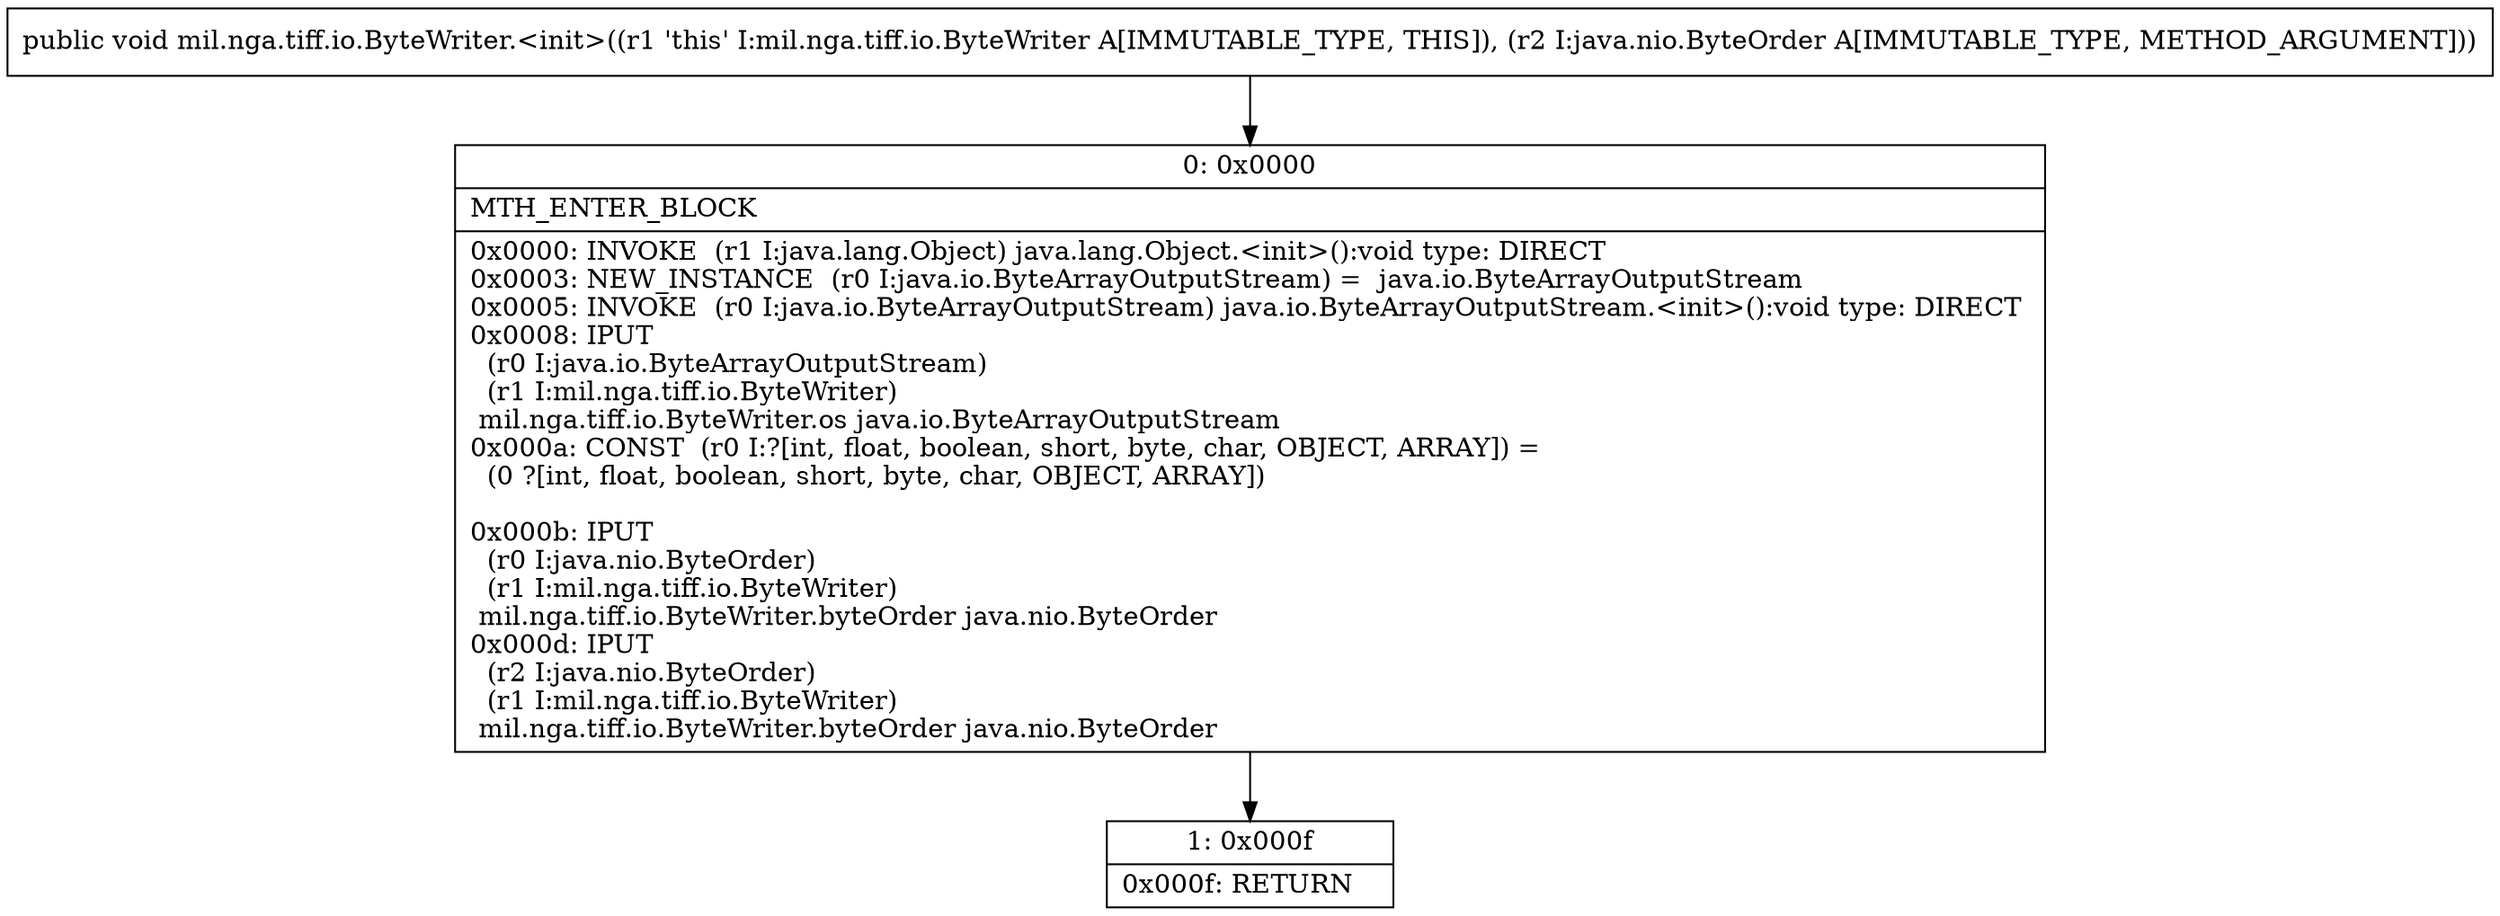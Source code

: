 digraph "CFG formil.nga.tiff.io.ByteWriter.\<init\>(Ljava\/nio\/ByteOrder;)V" {
Node_0 [shape=record,label="{0\:\ 0x0000|MTH_ENTER_BLOCK\l|0x0000: INVOKE  (r1 I:java.lang.Object) java.lang.Object.\<init\>():void type: DIRECT \l0x0003: NEW_INSTANCE  (r0 I:java.io.ByteArrayOutputStream) =  java.io.ByteArrayOutputStream \l0x0005: INVOKE  (r0 I:java.io.ByteArrayOutputStream) java.io.ByteArrayOutputStream.\<init\>():void type: DIRECT \l0x0008: IPUT  \l  (r0 I:java.io.ByteArrayOutputStream)\l  (r1 I:mil.nga.tiff.io.ByteWriter)\l mil.nga.tiff.io.ByteWriter.os java.io.ByteArrayOutputStream \l0x000a: CONST  (r0 I:?[int, float, boolean, short, byte, char, OBJECT, ARRAY]) = \l  (0 ?[int, float, boolean, short, byte, char, OBJECT, ARRAY])\l \l0x000b: IPUT  \l  (r0 I:java.nio.ByteOrder)\l  (r1 I:mil.nga.tiff.io.ByteWriter)\l mil.nga.tiff.io.ByteWriter.byteOrder java.nio.ByteOrder \l0x000d: IPUT  \l  (r2 I:java.nio.ByteOrder)\l  (r1 I:mil.nga.tiff.io.ByteWriter)\l mil.nga.tiff.io.ByteWriter.byteOrder java.nio.ByteOrder \l}"];
Node_1 [shape=record,label="{1\:\ 0x000f|0x000f: RETURN   \l}"];
MethodNode[shape=record,label="{public void mil.nga.tiff.io.ByteWriter.\<init\>((r1 'this' I:mil.nga.tiff.io.ByteWriter A[IMMUTABLE_TYPE, THIS]), (r2 I:java.nio.ByteOrder A[IMMUTABLE_TYPE, METHOD_ARGUMENT])) }"];
MethodNode -> Node_0;
Node_0 -> Node_1;
}

